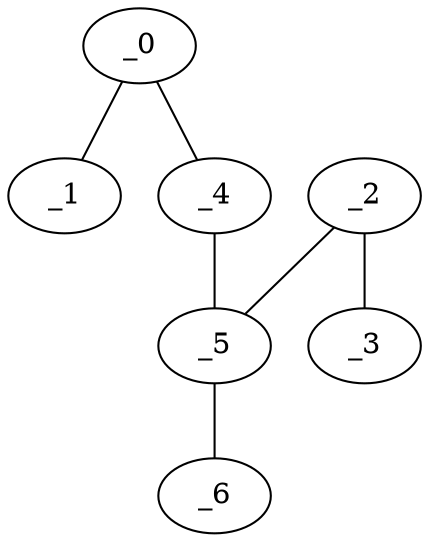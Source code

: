 graph HP1_0123 {
	_0	 [x="0.81378",
		y="2.93801"];
	_1	 [x="1.45852",
		y="1.13885"];
	_0 -- _1;
	_4	 [x="0.64476",
		y="1.23287"];
	_0 -- _4;
	_2	 [x="2.37227",
		y="0.681617"];
	_3	 [x="2.16154",
		y="2.85649"];
	_2 -- _3;
	_5	 [x="2.3",
		y="1.76"];
	_2 -- _5;
	_4 -- _5;
	_6	 [x="0.352689",
		y="0.910328"];
	_5 -- _6;
}
